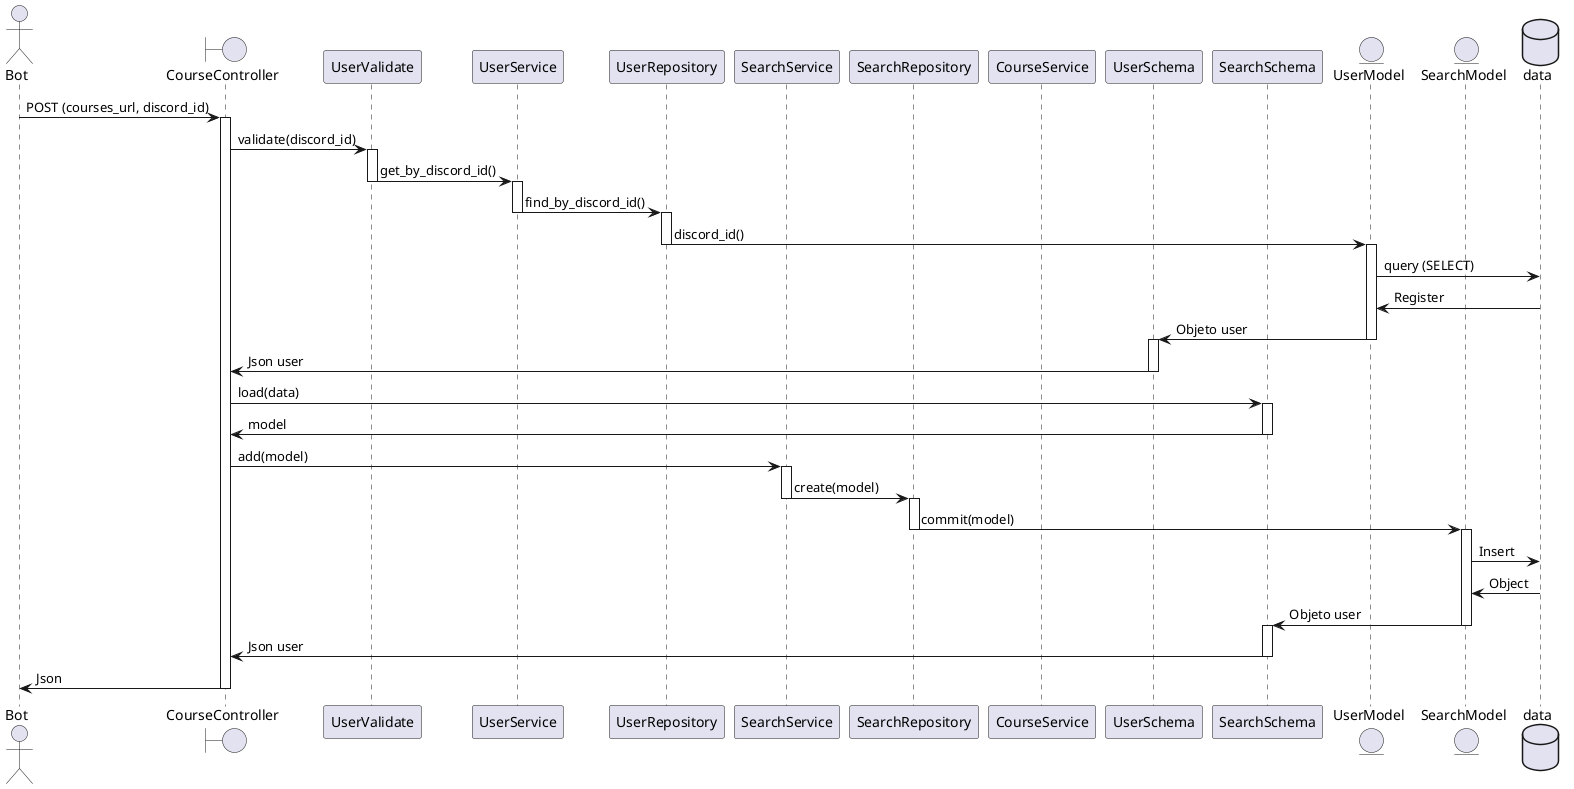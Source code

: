 @startuml

' Almacenar Busquedas mediante bot.

actor Bot
boundary CourseController

participant UserValidate
participant UserService
participant UserRepository
participant SearchService
participant SearchRepository
participant CourseService
participant UserSchema
participant SearchSchema
entity UserModel
entity SearchModel
database data

Bot -> CourseController: POST (courses_url, discord_id)
activate CourseController
CourseController -> UserValidate: validate(discord_id)
activate UserValidate
UserValidate -> UserService: get_by_discord_id()
deactivate UserValidate
activate UserService
UserService -> UserRepository: find_by_discord_id()
deactivate UserService
activate UserRepository
UserRepository -> UserModel: discord_id()
deactivate UserRepository
activate UserModel
UserModel -> data: query (SELECT)
UserModel <- data: Register
UserModel -> UserSchema: Objeto user
deactivate UserModel
activate UserSchema
UserSchema -> CourseController: Json user
deactivate UserSchema
CourseController -> SearchSchema: load(data)
activate SearchSchema
SearchSchema -> CourseController: model
deactivate SearchSchema
CourseController -> SearchService: add(model)
activate SearchService
SearchService -> SearchRepository: create(model)
deactivate SearchService
activate SearchRepository
SearchRepository -> SearchModel: commit(model)
deactivate SearchRepository
activate SearchModel
SearchModel -> data: Insert
SearchModel <- data: Object
SearchModel -> SearchSchema: Objeto user
deactivate SearchModel
activate SearchSchema
SearchSchema -> CourseController: Json user
deactivate SearchSchema
deactivate UserSchema
CourseController -> Bot : Json
deactivate CourseController

@enduml